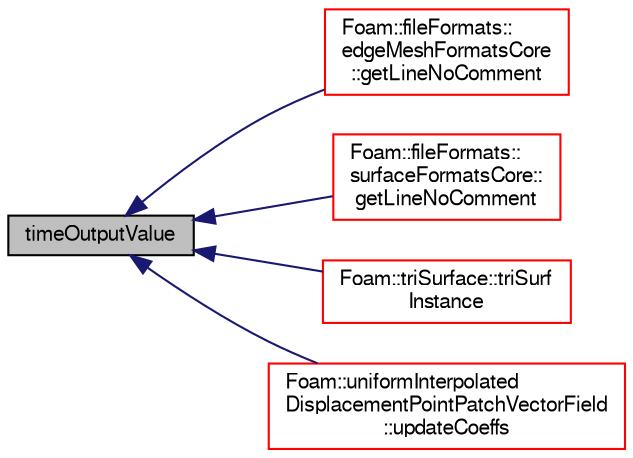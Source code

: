 digraph "timeOutputValue"
{
  bgcolor="transparent";
  edge [fontname="FreeSans",fontsize="10",labelfontname="FreeSans",labelfontsize="10"];
  node [fontname="FreeSans",fontsize="10",shape=record];
  rankdir="LR";
  Node2050 [label="timeOutputValue",height=0.2,width=0.4,color="black", fillcolor="grey75", style="filled", fontcolor="black"];
  Node2050 -> Node2051 [dir="back",color="midnightblue",fontsize="10",style="solid",fontname="FreeSans"];
  Node2051 [label="Foam::fileFormats::\ledgeMeshFormatsCore\l::getLineNoComment",height=0.2,width=0.4,color="red",URL="$a21762.html#a0498e06dcbcd776540014fb90e2600c4",tooltip="Read non-comment line. "];
  Node2050 -> Node2054 [dir="back",color="midnightblue",fontsize="10",style="solid",fontname="FreeSans"];
  Node2054 [label="Foam::fileFormats::\lsurfaceFormatsCore::\lgetLineNoComment",height=0.2,width=0.4,color="red",URL="$a29654.html#a0498e06dcbcd776540014fb90e2600c4",tooltip="Read non-comment line. "];
  Node2050 -> Node2057 [dir="back",color="midnightblue",fontsize="10",style="solid",fontname="FreeSans"];
  Node2057 [label="Foam::triSurface::triSurf\lInstance",height=0.2,width=0.4,color="red",URL="$a30598.html#a1ab8d8beae9ae13c09674c78df71224a",tooltip="Name of triSurface directory to use. "];
  Node2050 -> Node2060 [dir="back",color="midnightblue",fontsize="10",style="solid",fontname="FreeSans"];
  Node2060 [label="Foam::uniformInterpolated\lDisplacementPointPatchVectorField\l::updateCoeffs",height=0.2,width=0.4,color="red",URL="$a23422.html#a7e24eafac629d3733181cd942d4c902f",tooltip="Update the coefficients associated with the patch field. "];
}

